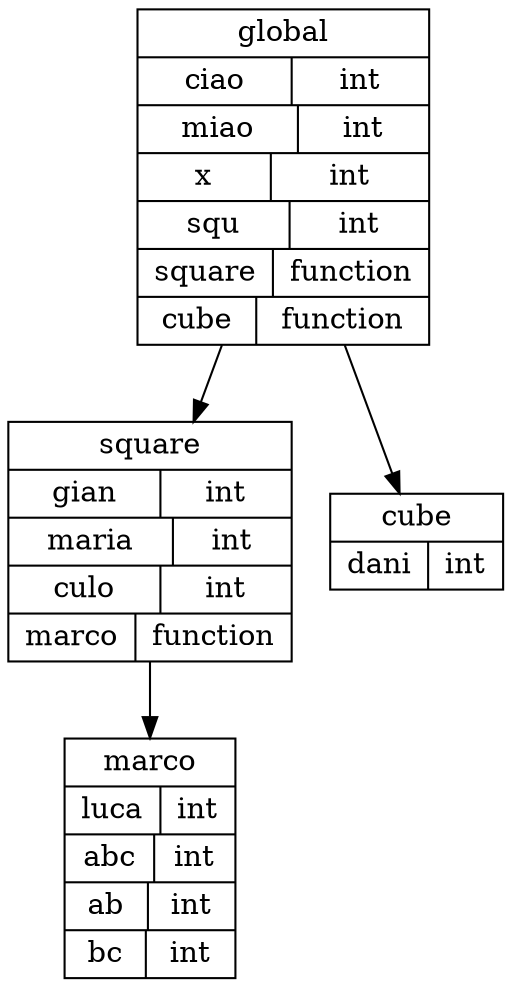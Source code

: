 digraph "Symbol Table" {
	140700635995488 [label="{global|{ciao|int}|{miao|int}|{x|int}|{squ|int}|{square|function}|{cube|function}}" shape=record]
	140700635995488 -> 140700635995576
	140700635995488 -> 140700635995752
	140700635995576 [label="{square|{gian|int}|{maria|int}|{culo|int}|{marco|function}}" shape=record]
	140700635995576 -> 140700635995664
	140700635995664 [label="{marco|{luca|int}|{abc|int}|{ab|int}|{bc|int}}" shape=record]
	140700635995752 [label="{cube|{dani|int}}" shape=record]
}

